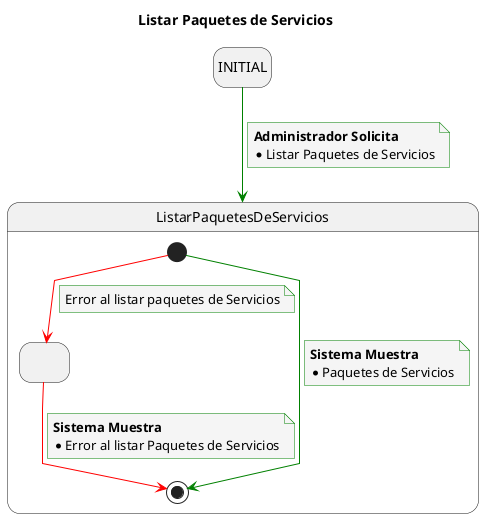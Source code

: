 @startuml
title Listar Paquetes de Servicios

skinparam {
    NoteBackgroundColor #whiteSmoke
    ArrowColor #green
    NoteBorderColor #green
    linetype polyline
}

hide empty description

state startState as "INITIAL"

startState --> ListarPaquetesDeServicios
note on link
    <b>Administrador Solicita</b>
    * Listar Paquetes de Servicios
end note

state ListarPaquetesDeServicios {
    state 2 as " "
    [*] --> [*] 
    note on link
        <b>Sistema Muestra</b>
        * Paquetes de Servicios
    end note

    [*] -[#red]-> 2
    note on link
        Error al listar paquetes de Servicios
    end note

    2 -[#red]-> [*]
    note on link
        <b>Sistema Muestra</b>
        * Error al listar Paquetes de Servicios
    end note


}
@enduml